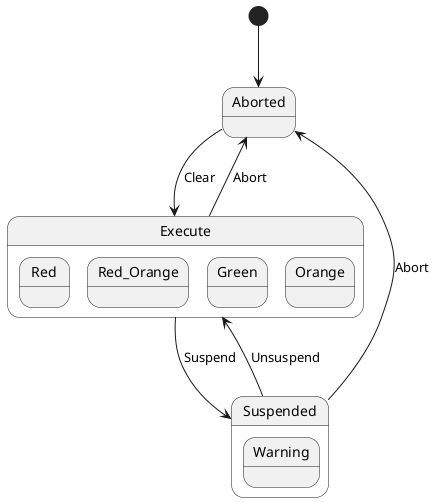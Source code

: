 @startuml

[*] --> Aborted

State Aborted
State Suspended{
    State Warning
}
State Execute{
    state Red
    state Red_Orange
    state Green
    state Orange
}

Aborted --> Execute : Clear
Execute --> Suspended : Suspend
Suspended --> Aborted : Abort
Execute --> Aborted : Abort
Suspended --> Execute : Unsuspend

@enduml
